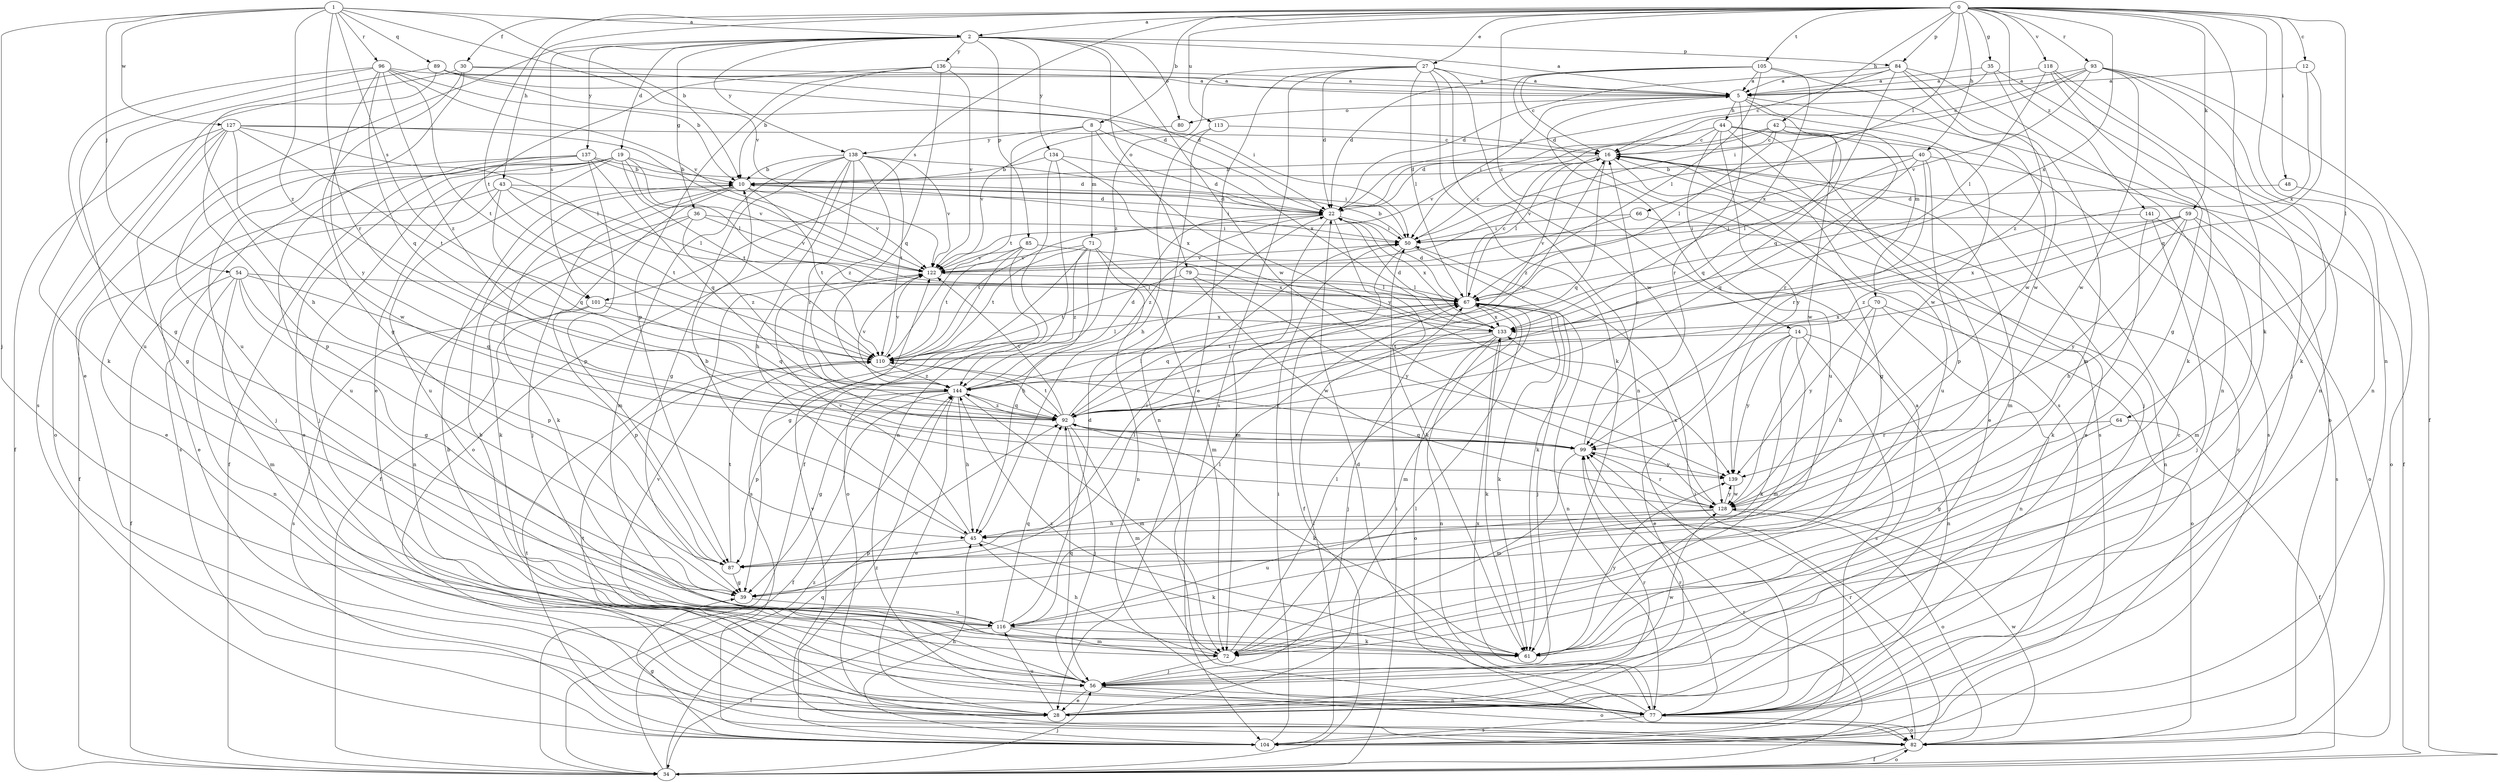 strict digraph  {
0;
1;
2;
5;
8;
10;
12;
14;
16;
19;
22;
27;
28;
30;
34;
35;
36;
39;
40;
42;
43;
44;
45;
48;
50;
54;
56;
59;
61;
64;
66;
67;
70;
71;
72;
77;
79;
80;
82;
84;
85;
87;
89;
92;
93;
96;
99;
101;
104;
105;
110;
113;
116;
118;
122;
127;
128;
133;
134;
136;
137;
138;
139;
141;
144;
0 -> 2  [label=a];
0 -> 8  [label=b];
0 -> 12  [label=c];
0 -> 14  [label=c];
0 -> 27  [label=e];
0 -> 30  [label=f];
0 -> 35  [label=g];
0 -> 40  [label=h];
0 -> 42  [label=h];
0 -> 43  [label=h];
0 -> 48  [label=i];
0 -> 59  [label=k];
0 -> 61  [label=k];
0 -> 64  [label=l];
0 -> 66  [label=l];
0 -> 77  [label=n];
0 -> 84  [label=p];
0 -> 93  [label=r];
0 -> 101  [label=s];
0 -> 105  [label=t];
0 -> 110  [label=t];
0 -> 113  [label=u];
0 -> 118  [label=v];
0 -> 133  [label=x];
0 -> 141  [label=z];
1 -> 2  [label=a];
1 -> 10  [label=b];
1 -> 54  [label=j];
1 -> 56  [label=j];
1 -> 89  [label=q];
1 -> 96  [label=r];
1 -> 99  [label=r];
1 -> 101  [label=s];
1 -> 122  [label=v];
1 -> 127  [label=w];
1 -> 144  [label=z];
2 -> 5  [label=a];
2 -> 19  [label=d];
2 -> 28  [label=e];
2 -> 36  [label=g];
2 -> 79  [label=o];
2 -> 80  [label=o];
2 -> 84  [label=p];
2 -> 85  [label=p];
2 -> 101  [label=s];
2 -> 128  [label=w];
2 -> 134  [label=y];
2 -> 136  [label=y];
2 -> 137  [label=y];
2 -> 138  [label=y];
5 -> 44  [label=h];
5 -> 50  [label=i];
5 -> 70  [label=m];
5 -> 80  [label=o];
5 -> 82  [label=o];
5 -> 99  [label=r];
5 -> 128  [label=w];
8 -> 71  [label=m];
8 -> 110  [label=t];
8 -> 133  [label=x];
8 -> 138  [label=y];
8 -> 139  [label=y];
10 -> 22  [label=d];
10 -> 34  [label=f];
10 -> 50  [label=i];
10 -> 56  [label=j];
10 -> 61  [label=k];
10 -> 110  [label=t];
10 -> 122  [label=v];
12 -> 5  [label=a];
12 -> 92  [label=q];
12 -> 133  [label=x];
14 -> 28  [label=e];
14 -> 61  [label=k];
14 -> 72  [label=m];
14 -> 77  [label=n];
14 -> 104  [label=s];
14 -> 110  [label=t];
14 -> 139  [label=y];
16 -> 10  [label=b];
16 -> 28  [label=e];
16 -> 39  [label=g];
16 -> 67  [label=l];
16 -> 72  [label=m];
16 -> 92  [label=q];
16 -> 116  [label=u];
16 -> 144  [label=z];
19 -> 10  [label=b];
19 -> 28  [label=e];
19 -> 34  [label=f];
19 -> 56  [label=j];
19 -> 67  [label=l];
19 -> 104  [label=s];
19 -> 110  [label=t];
19 -> 116  [label=u];
19 -> 122  [label=v];
22 -> 50  [label=i];
22 -> 61  [label=k];
22 -> 72  [label=m];
22 -> 110  [label=t];
22 -> 133  [label=x];
22 -> 144  [label=z];
27 -> 5  [label=a];
27 -> 22  [label=d];
27 -> 28  [label=e];
27 -> 61  [label=k];
27 -> 67  [label=l];
27 -> 77  [label=n];
27 -> 104  [label=s];
27 -> 128  [label=w];
27 -> 144  [label=z];
28 -> 5  [label=a];
28 -> 16  [label=c];
28 -> 67  [label=l];
28 -> 99  [label=r];
28 -> 110  [label=t];
28 -> 116  [label=u];
30 -> 5  [label=a];
30 -> 22  [label=d];
30 -> 39  [label=g];
30 -> 104  [label=s];
30 -> 116  [label=u];
34 -> 50  [label=i];
34 -> 56  [label=j];
34 -> 82  [label=o];
34 -> 92  [label=q];
34 -> 99  [label=r];
34 -> 144  [label=z];
35 -> 5  [label=a];
35 -> 22  [label=d];
35 -> 56  [label=j];
35 -> 144  [label=z];
36 -> 50  [label=i];
36 -> 61  [label=k];
36 -> 77  [label=n];
36 -> 122  [label=v];
36 -> 144  [label=z];
39 -> 116  [label=u];
40 -> 10  [label=b];
40 -> 34  [label=f];
40 -> 67  [label=l];
40 -> 87  [label=p];
40 -> 92  [label=q];
40 -> 99  [label=r];
40 -> 122  [label=v];
42 -> 16  [label=c];
42 -> 22  [label=d];
42 -> 67  [label=l];
42 -> 92  [label=q];
42 -> 99  [label=r];
42 -> 104  [label=s];
42 -> 122  [label=v];
43 -> 22  [label=d];
43 -> 28  [label=e];
43 -> 34  [label=f];
43 -> 67  [label=l];
43 -> 92  [label=q];
43 -> 110  [label=t];
44 -> 16  [label=c];
44 -> 22  [label=d];
44 -> 28  [label=e];
44 -> 56  [label=j];
44 -> 104  [label=s];
44 -> 116  [label=u];
44 -> 128  [label=w];
44 -> 139  [label=y];
45 -> 10  [label=b];
45 -> 61  [label=k];
45 -> 87  [label=p];
45 -> 122  [label=v];
48 -> 22  [label=d];
48 -> 82  [label=o];
50 -> 10  [label=b];
50 -> 16  [label=c];
50 -> 34  [label=f];
50 -> 61  [label=k];
50 -> 122  [label=v];
54 -> 34  [label=f];
54 -> 39  [label=g];
54 -> 67  [label=l];
54 -> 72  [label=m];
54 -> 77  [label=n];
54 -> 87  [label=p];
54 -> 92  [label=q];
56 -> 10  [label=b];
56 -> 28  [label=e];
56 -> 77  [label=n];
56 -> 82  [label=o];
56 -> 92  [label=q];
56 -> 122  [label=v];
56 -> 128  [label=w];
59 -> 45  [label=h];
59 -> 50  [label=i];
59 -> 72  [label=m];
59 -> 82  [label=o];
59 -> 133  [label=x];
59 -> 139  [label=y];
59 -> 144  [label=z];
61 -> 139  [label=y];
61 -> 144  [label=z];
64 -> 34  [label=f];
64 -> 39  [label=g];
64 -> 99  [label=r];
66 -> 50  [label=i];
66 -> 77  [label=n];
66 -> 122  [label=v];
67 -> 16  [label=c];
67 -> 22  [label=d];
67 -> 56  [label=j];
67 -> 61  [label=k];
67 -> 72  [label=m];
67 -> 77  [label=n];
67 -> 92  [label=q];
67 -> 133  [label=x];
70 -> 45  [label=h];
70 -> 77  [label=n];
70 -> 82  [label=o];
70 -> 133  [label=x];
70 -> 139  [label=y];
71 -> 39  [label=g];
71 -> 45  [label=h];
71 -> 72  [label=m];
71 -> 77  [label=n];
71 -> 110  [label=t];
71 -> 122  [label=v];
71 -> 144  [label=z];
72 -> 45  [label=h];
72 -> 56  [label=j];
72 -> 67  [label=l];
77 -> 10  [label=b];
77 -> 22  [label=d];
77 -> 82  [label=o];
77 -> 99  [label=r];
77 -> 104  [label=s];
77 -> 133  [label=x];
79 -> 67  [label=l];
79 -> 110  [label=t];
79 -> 128  [label=w];
79 -> 139  [label=y];
80 -> 122  [label=v];
82 -> 34  [label=f];
82 -> 50  [label=i];
82 -> 99  [label=r];
82 -> 122  [label=v];
82 -> 128  [label=w];
84 -> 5  [label=a];
84 -> 16  [label=c];
84 -> 22  [label=d];
84 -> 72  [label=m];
84 -> 77  [label=n];
84 -> 92  [label=q];
84 -> 128  [label=w];
85 -> 82  [label=o];
85 -> 104  [label=s];
85 -> 110  [label=t];
85 -> 122  [label=v];
85 -> 133  [label=x];
87 -> 39  [label=g];
87 -> 50  [label=i];
87 -> 67  [label=l];
87 -> 110  [label=t];
89 -> 5  [label=a];
89 -> 22  [label=d];
89 -> 45  [label=h];
89 -> 50  [label=i];
89 -> 61  [label=k];
92 -> 16  [label=c];
92 -> 56  [label=j];
92 -> 61  [label=k];
92 -> 67  [label=l];
92 -> 72  [label=m];
92 -> 99  [label=r];
92 -> 110  [label=t];
92 -> 122  [label=v];
92 -> 144  [label=z];
93 -> 5  [label=a];
93 -> 16  [label=c];
93 -> 34  [label=f];
93 -> 50  [label=i];
93 -> 61  [label=k];
93 -> 77  [label=n];
93 -> 122  [label=v];
93 -> 128  [label=w];
96 -> 5  [label=a];
96 -> 10  [label=b];
96 -> 39  [label=g];
96 -> 92  [label=q];
96 -> 110  [label=t];
96 -> 116  [label=u];
96 -> 122  [label=v];
96 -> 139  [label=y];
96 -> 144  [label=z];
99 -> 16  [label=c];
99 -> 72  [label=m];
99 -> 92  [label=q];
99 -> 139  [label=y];
101 -> 87  [label=p];
101 -> 92  [label=q];
101 -> 104  [label=s];
101 -> 133  [label=x];
104 -> 16  [label=c];
104 -> 39  [label=g];
104 -> 45  [label=h];
104 -> 50  [label=i];
104 -> 67  [label=l];
104 -> 110  [label=t];
104 -> 144  [label=z];
105 -> 5  [label=a];
105 -> 16  [label=c];
105 -> 22  [label=d];
105 -> 67  [label=l];
105 -> 104  [label=s];
105 -> 128  [label=w];
105 -> 133  [label=x];
110 -> 67  [label=l];
110 -> 99  [label=r];
110 -> 122  [label=v];
110 -> 144  [label=z];
113 -> 16  [label=c];
113 -> 45  [label=h];
113 -> 77  [label=n];
116 -> 22  [label=d];
116 -> 34  [label=f];
116 -> 61  [label=k];
116 -> 67  [label=l];
116 -> 72  [label=m];
116 -> 92  [label=q];
118 -> 5  [label=a];
118 -> 39  [label=g];
118 -> 61  [label=k];
118 -> 67  [label=l];
118 -> 77  [label=n];
122 -> 67  [label=l];
127 -> 16  [label=c];
127 -> 34  [label=f];
127 -> 39  [label=g];
127 -> 67  [label=l];
127 -> 82  [label=o];
127 -> 87  [label=p];
127 -> 110  [label=t];
127 -> 122  [label=v];
127 -> 128  [label=w];
128 -> 45  [label=h];
128 -> 82  [label=o];
128 -> 99  [label=r];
128 -> 116  [label=u];
128 -> 133  [label=x];
128 -> 139  [label=y];
133 -> 22  [label=d];
133 -> 56  [label=j];
133 -> 61  [label=k];
133 -> 77  [label=n];
133 -> 82  [label=o];
133 -> 110  [label=t];
134 -> 10  [label=b];
134 -> 22  [label=d];
134 -> 34  [label=f];
134 -> 77  [label=n];
134 -> 133  [label=x];
136 -> 5  [label=a];
136 -> 10  [label=b];
136 -> 28  [label=e];
136 -> 87  [label=p];
136 -> 92  [label=q];
136 -> 122  [label=v];
137 -> 10  [label=b];
137 -> 22  [label=d];
137 -> 28  [label=e];
137 -> 56  [label=j];
137 -> 87  [label=p];
137 -> 92  [label=q];
137 -> 116  [label=u];
138 -> 10  [label=b];
138 -> 39  [label=g];
138 -> 45  [label=h];
138 -> 50  [label=i];
138 -> 72  [label=m];
138 -> 82  [label=o];
138 -> 99  [label=r];
138 -> 110  [label=t];
138 -> 122  [label=v];
138 -> 144  [label=z];
139 -> 128  [label=w];
141 -> 50  [label=i];
141 -> 56  [label=j];
141 -> 61  [label=k];
141 -> 104  [label=s];
144 -> 22  [label=d];
144 -> 28  [label=e];
144 -> 34  [label=f];
144 -> 39  [label=g];
144 -> 45  [label=h];
144 -> 72  [label=m];
144 -> 87  [label=p];
144 -> 92  [label=q];
144 -> 122  [label=v];
}
